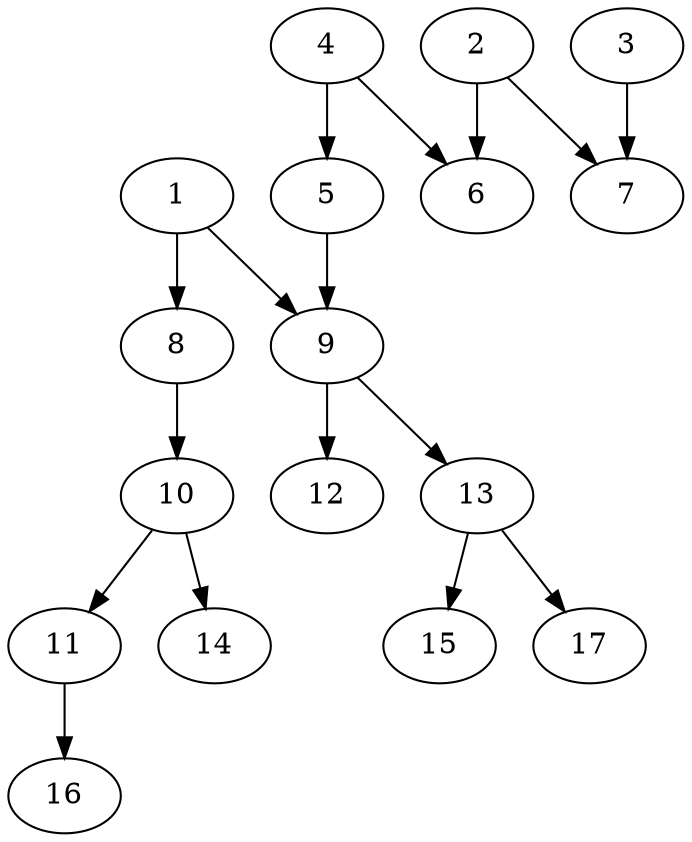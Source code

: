 // DAG automatically generated by daggen at Fri May 24 12:58:29 2024
// daggen-master/daggen -n 17 --fat 0.5 --density 0.5 --regular 0.5 --jump 2 --minalpha 20 --maxalpha 50 --dot -o dags_dot_17/sim_7.dot 
digraph G {
  1 [size="953193832896", alpha="41.23"]
  1 -> 8 [size ="679477248"]
  1 -> 9 [size ="679477248"]
  2 [size="288960157252", alpha="39.10"]
  2 -> 6 [size ="411041792"]
  2 -> 7 [size ="411041792"]
  3 [size="8589934592", alpha="34.66"]
  3 -> 7 [size ="33554432"]
  4 [size="102185594821", alpha="24.20"]
  4 -> 5 [size ="75497472"]
  4 -> 6 [size ="75497472"]
  5 [size="231928233984", alpha="27.45"]
  5 -> 9 [size ="301989888"]
  6 [size="10684038308", alpha="38.82"]
  7 [size="549755813888", alpha="42.53"]
  8 [size="794292483433", alpha="41.38"]
  8 -> 10 [size ="838860800"]
  9 [size="6793359220", alpha="46.97"]
  9 -> 12 [size ="134217728"]
  9 -> 13 [size ="134217728"]
  10 [size="1830773604", alpha="24.10"]
  10 -> 11 [size ="33554432"]
  10 -> 14 [size ="33554432"]
  11 [size="45533258647", alpha="23.38"]
  11 -> 16 [size ="838860800"]
  12 [size="549755813888", alpha="26.01"]
  13 [size="68719476736", alpha="23.87"]
  13 -> 15 [size ="134217728"]
  13 -> 17 [size ="134217728"]
  14 [size="26464501627", alpha="43.48"]
  15 [size="24679215523", alpha="21.77"]
  16 [size="24019526667", alpha="47.02"]
  17 [size="197258846159", alpha="43.09"]
}
